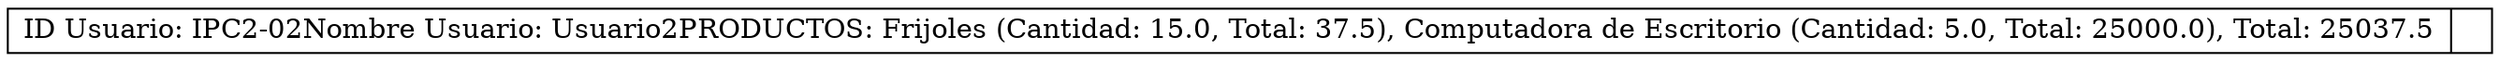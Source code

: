 digraph G {
   rankdir=LR;
   node [shape = record, height = .1]node0 [label = "{ID Usuario: IPC2-02
Nombre Usuario: Usuario2
PRODUCTOS: Frijoles (Cantidad: 15.0, Total: 37.5), Computadora de Escritorio (Cantidad: 5.0, Total: 25000.0), 
Total: 25037.5|<f1>}"];
}